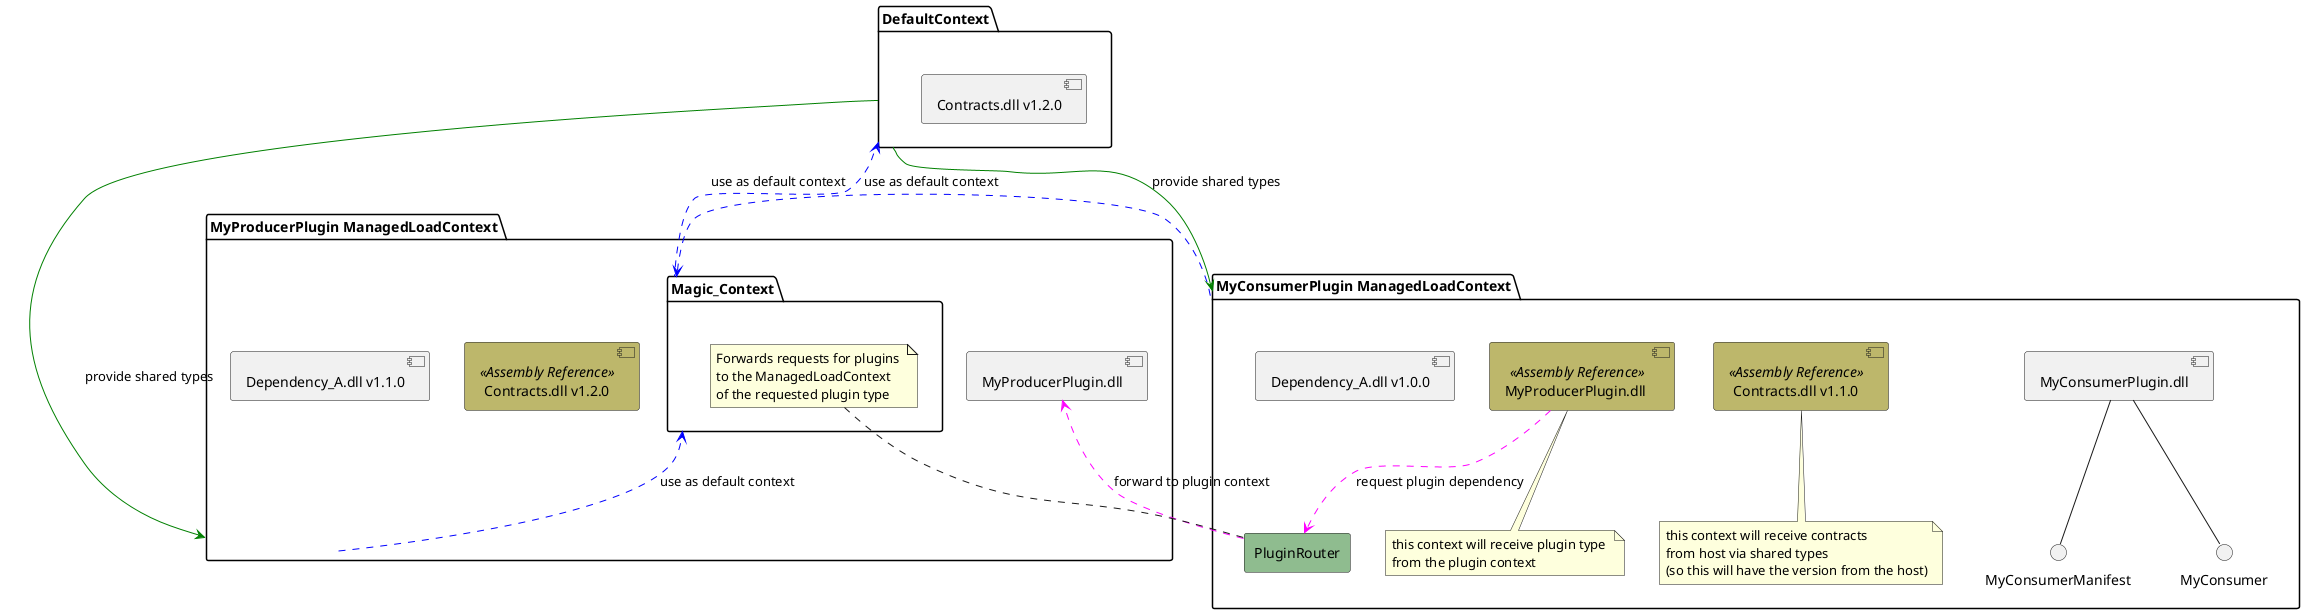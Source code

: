 @startuml SharedPlugins_Concept_02

skinparam component {
    backgroundColor<<Assembly Reference>> DarkKhaki
}

package "MyProducerPlugin ManagedLoadContext" as Producer_Context {
    Magic_Context <.[#blue]. Producer_Context : use as default context
    [MyProducerPlugin.dll] as Producer_Plugin_Dll
    [Contracts.dll v1.2.0] <<Assembly Reference>> as Producer_Contracts
    [Dependency_A.dll v1.1.0]
}

package "MyConsumerPlugin ManagedLoadContext" as Consumer_Context {
    Magic_Context <.[#blue]. Consumer_Context : use as default context
    [MyConsumerPlugin.dll] -- MyConsumer
    [MyConsumerPlugin.dll] -- MyConsumerManifest
    [Contracts.dll v1.1.0] <<Assembly Reference>> as Consumer_Contracts
    [MyProducerPlugin.dll ] as Producer_Plugin_Ref <<Assembly Reference>>
    Producer_Plugin_Ref .[#Magenta].> PluginRouter : request plugin dependency
    [Dependency_A.dll v1.0.0]
    note bottom of Consumer_Contracts
        this context will receive contracts 
        from host via shared types 
        (so this will have the version from the host)
    end note
    note bottom of Producer_Plugin_Ref
        this context will receive plugin type 
        from the plugin context
    end note
}

package "MagicContext" as Magic_Context{
    rectangle  "SharedPlugin router" as PluginRouter #DarkSeaGreen {
    }
    PluginRouter .[#Magenta].> Producer_Plugin_Dll : forward to plugin context
    note top of PluginRouter
        Forwards requests for plugins 
        to the ManagedLoadContext 
        of the requested plugin type
    end note
}

package "DefaultContext" as Default_Context {
    Default_Context <.[#blue]. Magic_Context : use as default context
    Default_Context -[#green]-> Consumer_Context : provide shared types
    Default_Context -[#green]-> Producer_Context : provide shared types
    [Contracts.dll v1.2.0]
}

@enduml